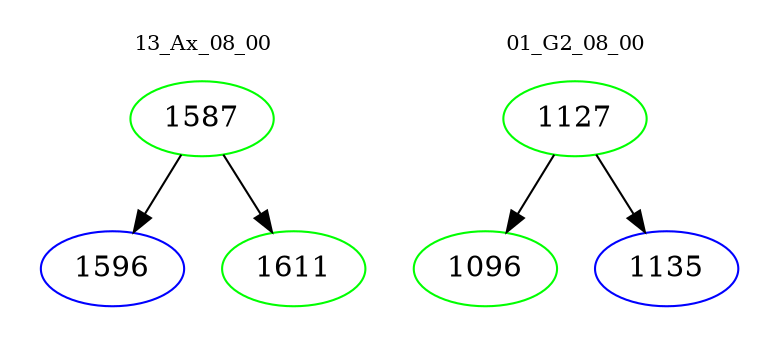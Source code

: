 digraph{
subgraph cluster_0 {
color = white
label = "13_Ax_08_00";
fontsize=10;
T0_1587 [label="1587", color="green"]
T0_1587 -> T0_1596 [color="black"]
T0_1596 [label="1596", color="blue"]
T0_1587 -> T0_1611 [color="black"]
T0_1611 [label="1611", color="green"]
}
subgraph cluster_1 {
color = white
label = "01_G2_08_00";
fontsize=10;
T1_1127 [label="1127", color="green"]
T1_1127 -> T1_1096 [color="black"]
T1_1096 [label="1096", color="green"]
T1_1127 -> T1_1135 [color="black"]
T1_1135 [label="1135", color="blue"]
}
}
